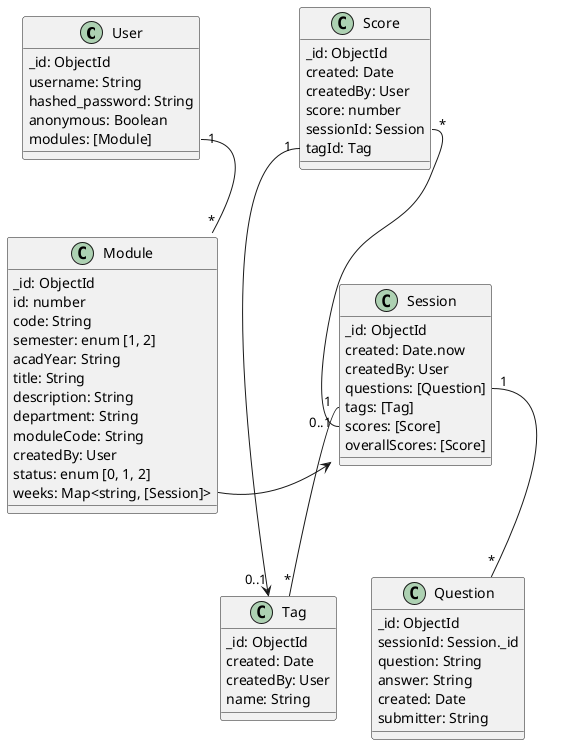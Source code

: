 @startuml

class User {
    _id: ObjectId
    username: String
    hashed_password: String
    anonymous: Boolean
    modules: [Module]
}

class Session {
  _id: ObjectId
  created: Date.now
  createdBy: User
  questions: [Question]
  tags: [Tag]
  scores: [Score]
  overallScores: [Score]
}

class Question {
  _id: ObjectId
  sessionId: Session._id
  question: String
  answer: String
  created: Date
  submitter: String
}

class Tag {
    _id: ObjectId
    created: Date
    createdBy: User
    name: String
}

class Score {
    _id: ObjectId
    created: Date
    createdBy: User
    score: number
    sessionId: Session
    tagId: Tag
}

class Module {
  _id: ObjectId
  id: number
  code: String
  semester: enum [1, 2]
  acadYear: String
  title: String
  description: String
  department: String
  moduleCode: String
  createdBy: User
  status: enum [0, 1, 2]
  weeks: Map<string, [Session]>
}

Session::questions "1" -- "*" Question

Module::weeks -> Session
Session::tags "1" -- "*" Tag

Score::sessionId "*" -- "0..1" Session::scores
Score::tagId "1" -> "0..1" Tag

User::modules "1" -- "*" Module
@enduml